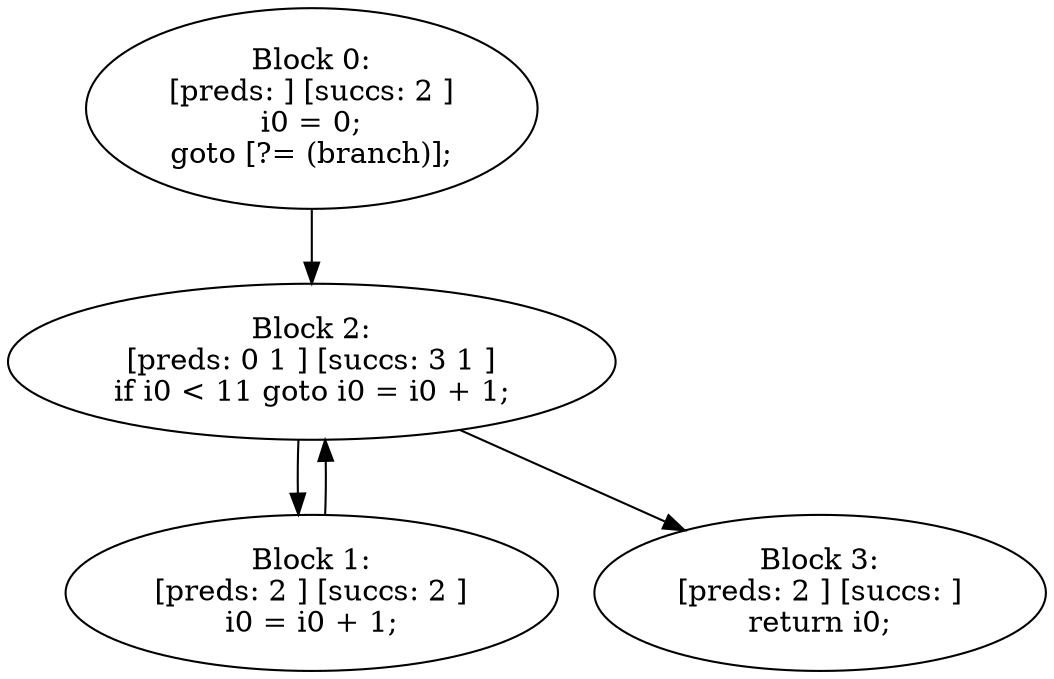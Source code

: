 digraph "unitGraph" {
    "Block 0:
[preds: ] [succs: 2 ]
i0 = 0;
goto [?= (branch)];
"
    "Block 1:
[preds: 2 ] [succs: 2 ]
i0 = i0 + 1;
"
    "Block 2:
[preds: 0 1 ] [succs: 3 1 ]
if i0 < 11 goto i0 = i0 + 1;
"
    "Block 3:
[preds: 2 ] [succs: ]
return i0;
"
    "Block 0:
[preds: ] [succs: 2 ]
i0 = 0;
goto [?= (branch)];
"->"Block 2:
[preds: 0 1 ] [succs: 3 1 ]
if i0 < 11 goto i0 = i0 + 1;
";
    "Block 1:
[preds: 2 ] [succs: 2 ]
i0 = i0 + 1;
"->"Block 2:
[preds: 0 1 ] [succs: 3 1 ]
if i0 < 11 goto i0 = i0 + 1;
";
    "Block 2:
[preds: 0 1 ] [succs: 3 1 ]
if i0 < 11 goto i0 = i0 + 1;
"->"Block 3:
[preds: 2 ] [succs: ]
return i0;
";
    "Block 2:
[preds: 0 1 ] [succs: 3 1 ]
if i0 < 11 goto i0 = i0 + 1;
"->"Block 1:
[preds: 2 ] [succs: 2 ]
i0 = i0 + 1;
";
}
